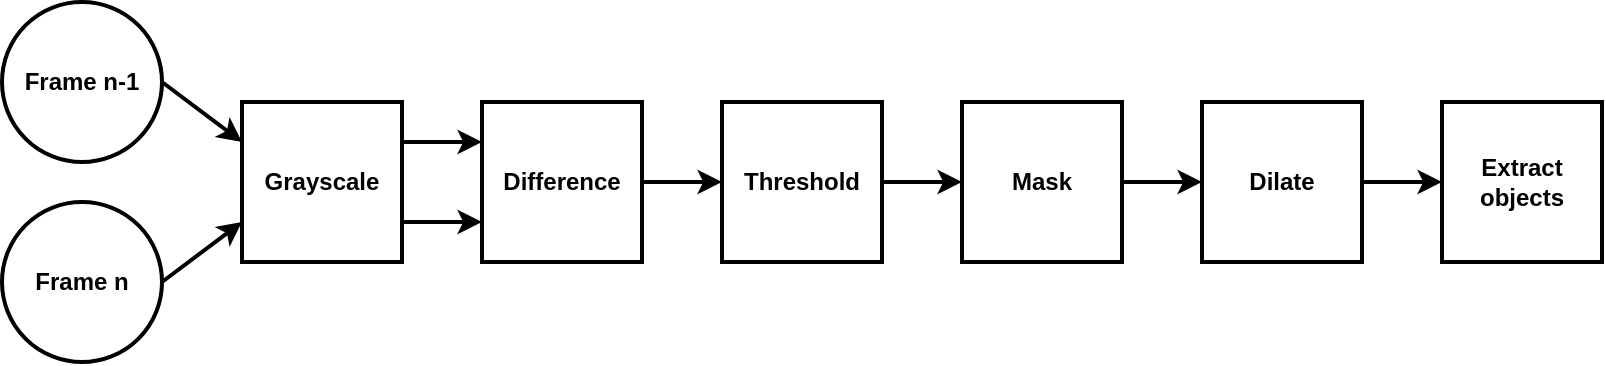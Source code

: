 <mxfile version="17.4.6" type="device"><diagram id="Ga8poT1SdxQPCHNGwO1_" name="Page-1"><mxGraphModel dx="1422" dy="794" grid="0" gridSize="10" guides="1" tooltips="1" connect="1" arrows="1" fold="1" page="1" pageScale="1" pageWidth="827" pageHeight="1169" math="0" shadow="0"><root><mxCell id="0"/><mxCell id="1" parent="0"/><mxCell id="_7wyJ_mQwwUB0afS7q-D-1" value="&lt;b&gt;Frame n&lt;/b&gt;" style="ellipse;whiteSpace=wrap;html=1;aspect=fixed;strokeWidth=2;" parent="1" vertex="1"><mxGeometry x="14" y="212" width="80" height="80" as="geometry"/></mxCell><mxCell id="_7wyJ_mQwwUB0afS7q-D-2" value="&lt;b&gt;Grayscale&lt;/b&gt;" style="rounded=0;whiteSpace=wrap;html=1;strokeWidth=2;" parent="1" vertex="1"><mxGeometry x="134" y="162" width="80" height="80" as="geometry"/></mxCell><mxCell id="_7wyJ_mQwwUB0afS7q-D-3" value="&lt;b&gt;Difference&lt;/b&gt;" style="rounded=0;whiteSpace=wrap;html=1;strokeWidth=2;" parent="1" vertex="1"><mxGeometry x="254" y="162" width="80" height="80" as="geometry"/></mxCell><mxCell id="_7wyJ_mQwwUB0afS7q-D-5" value="" style="endArrow=classic;html=1;rounded=0;exitX=1;exitY=0.5;exitDx=0;exitDy=0;entryX=0;entryY=0.75;entryDx=0;entryDy=0;strokeWidth=2;" parent="1" source="_7wyJ_mQwwUB0afS7q-D-1" target="_7wyJ_mQwwUB0afS7q-D-2" edge="1"><mxGeometry width="50" height="50" relative="1" as="geometry"><mxPoint x="104" y="312" as="sourcePoint"/><mxPoint x="154" y="262" as="targetPoint"/></mxGeometry></mxCell><mxCell id="_7wyJ_mQwwUB0afS7q-D-6" value="" style="endArrow=classic;html=1;rounded=0;exitX=1;exitY=0.25;exitDx=0;exitDy=0;entryX=0;entryY=0.25;entryDx=0;entryDy=0;strokeWidth=2;" parent="1" source="_7wyJ_mQwwUB0afS7q-D-2" target="_7wyJ_mQwwUB0afS7q-D-3" edge="1"><mxGeometry width="50" height="50" relative="1" as="geometry"><mxPoint x="224" y="322" as="sourcePoint"/><mxPoint x="274" y="272" as="targetPoint"/></mxGeometry></mxCell><mxCell id="_7wyJ_mQwwUB0afS7q-D-8" value="&lt;b&gt;Threshold&lt;/b&gt;" style="whiteSpace=wrap;html=1;aspect=fixed;strokeWidth=2;" parent="1" vertex="1"><mxGeometry x="374" y="162" width="80" height="80" as="geometry"/></mxCell><mxCell id="_7wyJ_mQwwUB0afS7q-D-9" value="" style="endArrow=classic;html=1;rounded=0;exitX=1;exitY=0.5;exitDx=0;exitDy=0;entryX=0;entryY=0.5;entryDx=0;entryDy=0;strokeWidth=2;" parent="1" source="_7wyJ_mQwwUB0afS7q-D-3" target="_7wyJ_mQwwUB0afS7q-D-8" edge="1"><mxGeometry width="50" height="50" relative="1" as="geometry"><mxPoint x="384" y="342" as="sourcePoint"/><mxPoint x="434" y="292" as="targetPoint"/></mxGeometry></mxCell><mxCell id="_7wyJ_mQwwUB0afS7q-D-11" value="&lt;b&gt;Mask&lt;/b&gt;" style="whiteSpace=wrap;html=1;aspect=fixed;strokeWidth=2;" parent="1" vertex="1"><mxGeometry x="494" y="162" width="80" height="80" as="geometry"/></mxCell><mxCell id="_7wyJ_mQwwUB0afS7q-D-12" value="" style="endArrow=classic;html=1;rounded=0;exitX=1;exitY=0.5;exitDx=0;exitDy=0;entryX=0;entryY=0.5;entryDx=0;entryDy=0;strokeWidth=2;" parent="1" source="_7wyJ_mQwwUB0afS7q-D-8" target="_7wyJ_mQwwUB0afS7q-D-11" edge="1"><mxGeometry width="50" height="50" relative="1" as="geometry"><mxPoint x="434" y="342" as="sourcePoint"/><mxPoint x="484" y="292" as="targetPoint"/></mxGeometry></mxCell><mxCell id="_7wyJ_mQwwUB0afS7q-D-13" value="&lt;b&gt;Dilate&lt;/b&gt;" style="whiteSpace=wrap;html=1;aspect=fixed;strokeWidth=2;" parent="1" vertex="1"><mxGeometry x="614" y="162" width="80" height="80" as="geometry"/></mxCell><mxCell id="_7wyJ_mQwwUB0afS7q-D-14" value="&lt;b&gt;Extract objects&lt;/b&gt;" style="whiteSpace=wrap;html=1;aspect=fixed;imageWidth=30;strokeWidth=2;" parent="1" vertex="1"><mxGeometry x="734" y="162" width="80" height="80" as="geometry"/></mxCell><mxCell id="_7wyJ_mQwwUB0afS7q-D-15" value="" style="endArrow=classic;html=1;rounded=0;strokeWidth=2;exitX=1;exitY=0.5;exitDx=0;exitDy=0;entryX=0;entryY=0.5;entryDx=0;entryDy=0;" parent="1" source="_7wyJ_mQwwUB0afS7q-D-11" target="_7wyJ_mQwwUB0afS7q-D-13" edge="1"><mxGeometry width="50" height="50" relative="1" as="geometry"><mxPoint x="586" y="196" as="sourcePoint"/><mxPoint x="598" y="166" as="targetPoint"/></mxGeometry></mxCell><mxCell id="_7wyJ_mQwwUB0afS7q-D-16" value="" style="endArrow=classic;html=1;rounded=0;entryX=0;entryY=0.5;entryDx=0;entryDy=0;strokeWidth=2;exitX=1;exitY=0.5;exitDx=0;exitDy=0;" parent="1" source="_7wyJ_mQwwUB0afS7q-D-13" target="_7wyJ_mQwwUB0afS7q-D-14" edge="1"><mxGeometry width="50" height="50" relative="1" as="geometry"><mxPoint x="604" y="286" as="sourcePoint"/><mxPoint x="274" y="392" as="targetPoint"/></mxGeometry></mxCell><mxCell id="1lnEIKgy4Q2jqgzvCqUL-1" value="&lt;b&gt;Frame n-1&lt;/b&gt;" style="ellipse;whiteSpace=wrap;html=1;aspect=fixed;strokeWidth=2;" parent="1" vertex="1"><mxGeometry x="14" y="112" width="80" height="80" as="geometry"/></mxCell><mxCell id="1lnEIKgy4Q2jqgzvCqUL-3" value="" style="endArrow=classic;html=1;rounded=0;strokeWidth=2;exitX=1;exitY=0.5;exitDx=0;exitDy=0;entryX=0;entryY=0.25;entryDx=0;entryDy=0;" parent="1" source="1lnEIKgy4Q2jqgzvCqUL-1" target="_7wyJ_mQwwUB0afS7q-D-2" edge="1"><mxGeometry width="50" height="50" relative="1" as="geometry"><mxPoint x="114" y="122" as="sourcePoint"/><mxPoint x="164" y="72" as="targetPoint"/></mxGeometry></mxCell><mxCell id="1lnEIKgy4Q2jqgzvCqUL-4" value="" style="endArrow=classic;html=1;rounded=0;strokeWidth=2;exitX=1;exitY=0.75;exitDx=0;exitDy=0;entryX=0;entryY=0.75;entryDx=0;entryDy=0;" parent="1" source="_7wyJ_mQwwUB0afS7q-D-2" target="_7wyJ_mQwwUB0afS7q-D-3" edge="1"><mxGeometry width="50" height="50" relative="1" as="geometry"><mxPoint x="-56" y="392" as="sourcePoint"/><mxPoint x="-6" y="342" as="targetPoint"/></mxGeometry></mxCell></root></mxGraphModel></diagram></mxfile>